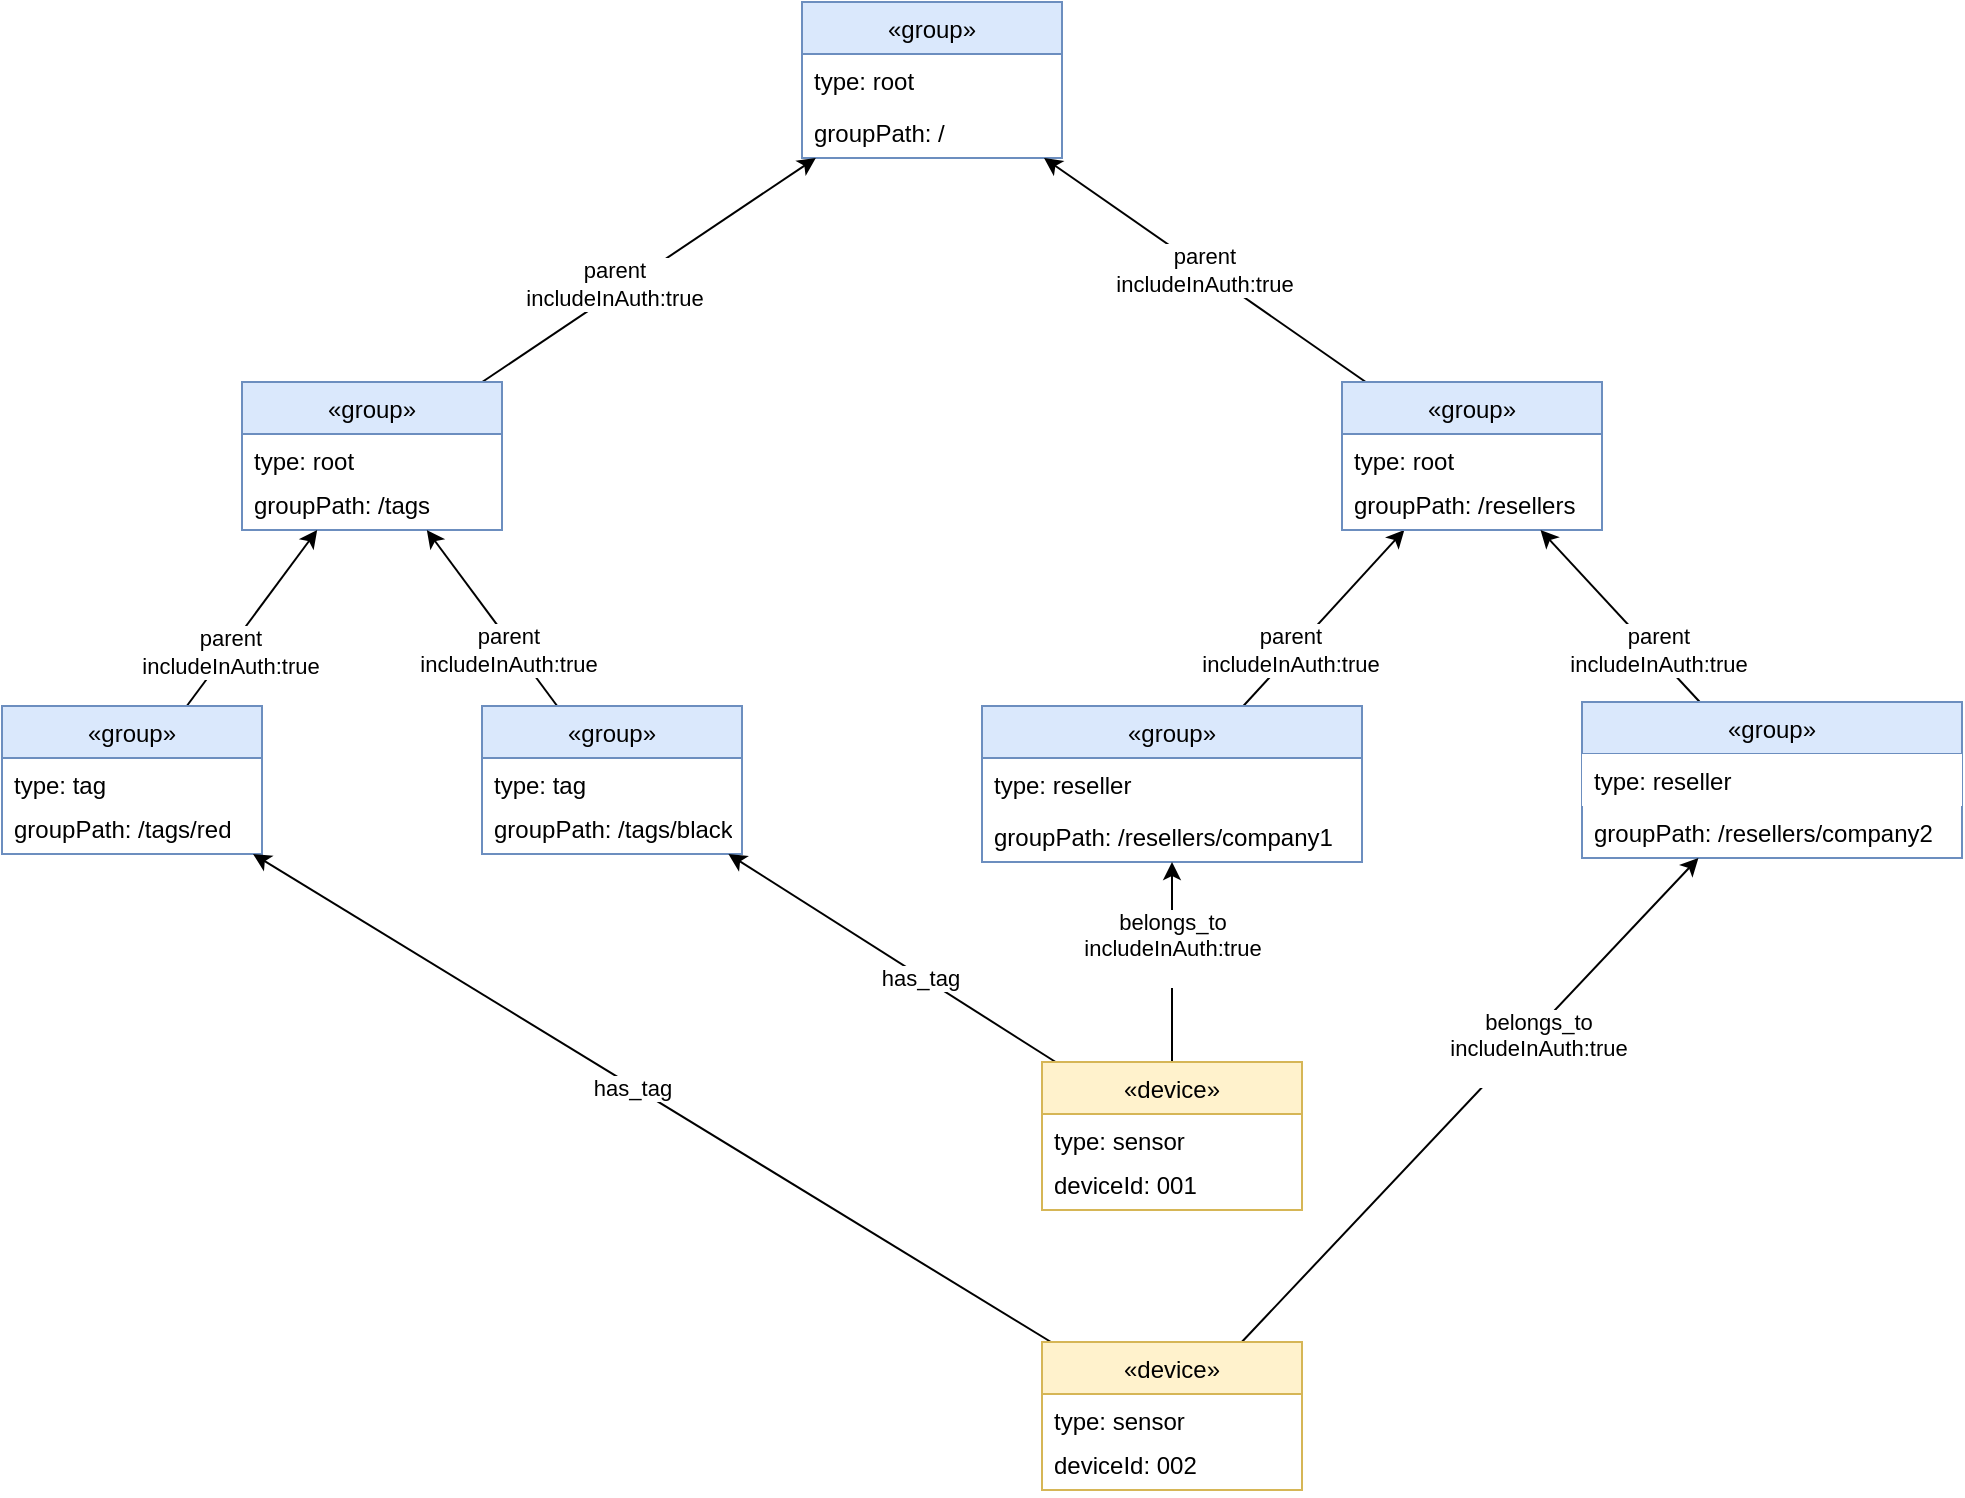 <mxfile version="16.5.1" type="device"><diagram id="d6axetw3MpVGLJor1dwf" name="Page-1"><mxGraphModel dx="2004" dy="2014" grid="1" gridSize="10" guides="1" tooltips="1" connect="1" arrows="1" fold="1" page="1" pageScale="1" pageWidth="850" pageHeight="1100" math="0" shadow="0"><root><mxCell id="0"/><mxCell id="1" parent="0"/><mxCell id="16LIvIX0uzJv8FGXPv40-6" value="«group»" style="swimlane;fontStyle=0;childLayout=stackLayout;horizontal=1;startSize=26;fillColor=#dae8fc;horizontalStack=0;resizeParent=1;resizeParentMax=0;resizeLast=0;collapsible=1;marginBottom=0;strokeColor=#6c8ebf;" vertex="1" parent="1"><mxGeometry x="120" y="-30" width="130" height="78" as="geometry"><mxRectangle x="240" y="40" width="90" height="26" as="alternateBounds"/></mxGeometry></mxCell><mxCell id="16LIvIX0uzJv8FGXPv40-7" value="type: root" style="text;strokeColor=none;fillColor=none;align=left;verticalAlign=top;spacingLeft=4;spacingRight=4;overflow=hidden;rotatable=0;points=[[0,0.5],[1,0.5]];portConstraint=eastwest;" vertex="1" parent="16LIvIX0uzJv8FGXPv40-6"><mxGeometry y="26" width="130" height="26" as="geometry"/></mxCell><mxCell id="16LIvIX0uzJv8FGXPv40-8" value="groupPath: /" style="text;strokeColor=none;fillColor=none;align=left;verticalAlign=top;spacingLeft=4;spacingRight=4;overflow=hidden;rotatable=0;points=[[0,0.5],[1,0.5]];portConstraint=eastwest;" vertex="1" parent="16LIvIX0uzJv8FGXPv40-6"><mxGeometry y="52" width="130" height="26" as="geometry"/></mxCell><mxCell id="16LIvIX0uzJv8FGXPv40-50" style="rounded=0;orthogonalLoop=1;jettySize=auto;html=1;" edge="1" parent="1" source="16LIvIX0uzJv8FGXPv40-15" target="16LIvIX0uzJv8FGXPv40-21"><mxGeometry relative="1" as="geometry"/></mxCell><mxCell id="16LIvIX0uzJv8FGXPv40-51" value="parent&lt;br&gt;includeInAuth:true" style="edgeLabel;html=1;align=center;verticalAlign=middle;resizable=0;points=[];" vertex="1" connectable="0" parent="16LIvIX0uzJv8FGXPv40-50"><mxGeometry x="-0.387" y="2" relative="1" as="geometry"><mxPoint as="offset"/></mxGeometry></mxCell><mxCell id="16LIvIX0uzJv8FGXPv40-15" value="«group»" style="swimlane;fontStyle=0;childLayout=stackLayout;horizontal=1;startSize=26;fillColor=#dae8fc;horizontalStack=0;resizeParent=1;resizeParentMax=0;resizeLast=0;collapsible=1;marginBottom=0;strokeColor=#6c8ebf;" vertex="1" parent="1"><mxGeometry x="210" y="322" width="190" height="78" as="geometry"><mxRectangle x="240" y="40" width="90" height="26" as="alternateBounds"/></mxGeometry></mxCell><mxCell id="16LIvIX0uzJv8FGXPv40-16" value="type: reseller" style="text;strokeColor=none;fillColor=none;align=left;verticalAlign=top;spacingLeft=4;spacingRight=4;overflow=hidden;rotatable=0;points=[[0,0.5],[1,0.5]];portConstraint=eastwest;" vertex="1" parent="16LIvIX0uzJv8FGXPv40-15"><mxGeometry y="26" width="190" height="26" as="geometry"/></mxCell><mxCell id="16LIvIX0uzJv8FGXPv40-17" value="groupPath: /resellers/company1" style="text;strokeColor=none;fillColor=none;align=left;verticalAlign=top;spacingLeft=4;spacingRight=4;overflow=hidden;rotatable=0;points=[[0,0.5],[1,0.5]];portConstraint=eastwest;" vertex="1" parent="16LIvIX0uzJv8FGXPv40-15"><mxGeometry y="52" width="190" height="26" as="geometry"/></mxCell><mxCell id="16LIvIX0uzJv8FGXPv40-49" value="parent&lt;br&gt;includeInAuth:true" style="rounded=0;orthogonalLoop=1;jettySize=auto;html=1;" edge="1" parent="1" source="16LIvIX0uzJv8FGXPv40-21" target="16LIvIX0uzJv8FGXPv40-6"><mxGeometry relative="1" as="geometry"/></mxCell><mxCell id="16LIvIX0uzJv8FGXPv40-21" value="«group»" style="swimlane;fontStyle=0;childLayout=stackLayout;horizontal=1;startSize=26;fillColor=#dae8fc;horizontalStack=0;resizeParent=1;resizeParentMax=0;resizeLast=0;collapsible=1;marginBottom=0;strokeColor=#6c8ebf;" vertex="1" parent="1"><mxGeometry x="390" y="160" width="130" height="74" as="geometry"><mxRectangle x="240" y="40" width="90" height="26" as="alternateBounds"/></mxGeometry></mxCell><mxCell id="16LIvIX0uzJv8FGXPv40-22" value="type: root" style="text;strokeColor=none;fillColor=none;align=left;verticalAlign=top;spacingLeft=4;spacingRight=4;overflow=hidden;rotatable=0;points=[[0,0.5],[1,0.5]];portConstraint=eastwest;" vertex="1" parent="16LIvIX0uzJv8FGXPv40-21"><mxGeometry y="26" width="130" height="22" as="geometry"/></mxCell><mxCell id="16LIvIX0uzJv8FGXPv40-23" value="groupPath: /resellers" style="text;strokeColor=none;fillColor=none;align=left;verticalAlign=top;spacingLeft=4;spacingRight=4;overflow=hidden;rotatable=0;points=[[0,0.5],[1,0.5]];portConstraint=eastwest;" vertex="1" parent="16LIvIX0uzJv8FGXPv40-21"><mxGeometry y="48" width="130" height="26" as="geometry"/></mxCell><mxCell id="16LIvIX0uzJv8FGXPv40-52" style="rounded=0;orthogonalLoop=1;jettySize=auto;html=1;" edge="1" parent="1" source="16LIvIX0uzJv8FGXPv40-24" target="16LIvIX0uzJv8FGXPv40-21"><mxGeometry relative="1" as="geometry"/></mxCell><mxCell id="16LIvIX0uzJv8FGXPv40-53" value="parent&lt;br&gt;includeInAuth:true" style="edgeLabel;html=1;align=center;verticalAlign=middle;resizable=0;points=[];" vertex="1" connectable="0" parent="16LIvIX0uzJv8FGXPv40-52"><mxGeometry x="-0.432" y="-2" relative="1" as="geometry"><mxPoint as="offset"/></mxGeometry></mxCell><mxCell id="16LIvIX0uzJv8FGXPv40-24" value="«group»" style="swimlane;fontStyle=0;childLayout=stackLayout;horizontal=1;startSize=26;fillColor=#dae8fc;horizontalStack=0;resizeParent=1;resizeParentMax=0;resizeLast=0;collapsible=1;marginBottom=0;strokeColor=#6c8ebf;" vertex="1" parent="1"><mxGeometry x="510" y="320" width="190" height="78" as="geometry"><mxRectangle x="240" y="40" width="90" height="26" as="alternateBounds"/></mxGeometry></mxCell><mxCell id="16LIvIX0uzJv8FGXPv40-25" value="type: reseller" style="text;strokeColor=none;fillColor=default;align=left;verticalAlign=top;spacingLeft=4;spacingRight=4;overflow=hidden;rotatable=0;points=[[0,0.5],[1,0.5]];portConstraint=eastwest;" vertex="1" parent="16LIvIX0uzJv8FGXPv40-24"><mxGeometry y="26" width="190" height="26" as="geometry"/></mxCell><mxCell id="16LIvIX0uzJv8FGXPv40-26" value="groupPath: /resellers/company2" style="text;strokeColor=none;fillColor=none;align=left;verticalAlign=top;spacingLeft=4;spacingRight=4;overflow=hidden;rotatable=0;points=[[0,0.5],[1,0.5]];portConstraint=eastwest;" vertex="1" parent="16LIvIX0uzJv8FGXPv40-24"><mxGeometry y="52" width="190" height="26" as="geometry"/></mxCell><mxCell id="16LIvIX0uzJv8FGXPv40-58" style="rounded=0;orthogonalLoop=1;jettySize=auto;html=1;" edge="1" parent="1" source="16LIvIX0uzJv8FGXPv40-40" target="16LIvIX0uzJv8FGXPv40-6"><mxGeometry relative="1" as="geometry"/></mxCell><mxCell id="16LIvIX0uzJv8FGXPv40-59" value="parent&lt;br&gt;includeInAuth:true" style="edgeLabel;html=1;align=center;verticalAlign=middle;resizable=0;points=[];" vertex="1" connectable="0" parent="16LIvIX0uzJv8FGXPv40-58"><mxGeometry x="-0.62" y="3" relative="1" as="geometry"><mxPoint x="36" y="-26" as="offset"/></mxGeometry></mxCell><mxCell id="16LIvIX0uzJv8FGXPv40-40" value="«group»" style="swimlane;fontStyle=0;childLayout=stackLayout;horizontal=1;startSize=26;fillColor=#dae8fc;horizontalStack=0;resizeParent=1;resizeParentMax=0;resizeLast=0;collapsible=1;marginBottom=0;strokeColor=#6c8ebf;" vertex="1" parent="1"><mxGeometry x="-160" y="160" width="130" height="74" as="geometry"><mxRectangle x="240" y="40" width="90" height="26" as="alternateBounds"/></mxGeometry></mxCell><mxCell id="16LIvIX0uzJv8FGXPv40-41" value="type: root" style="text;strokeColor=none;fillColor=none;align=left;verticalAlign=top;spacingLeft=4;spacingRight=4;overflow=hidden;rotatable=0;points=[[0,0.5],[1,0.5]];portConstraint=eastwest;" vertex="1" parent="16LIvIX0uzJv8FGXPv40-40"><mxGeometry y="26" width="130" height="22" as="geometry"/></mxCell><mxCell id="16LIvIX0uzJv8FGXPv40-42" value="groupPath: /tags" style="text;strokeColor=none;fillColor=none;align=left;verticalAlign=top;spacingLeft=4;spacingRight=4;overflow=hidden;rotatable=0;points=[[0,0.5],[1,0.5]];portConstraint=eastwest;" vertex="1" parent="16LIvIX0uzJv8FGXPv40-40"><mxGeometry y="48" width="130" height="26" as="geometry"/></mxCell><mxCell id="16LIvIX0uzJv8FGXPv40-54" style="rounded=0;orthogonalLoop=1;jettySize=auto;html=1;" edge="1" parent="1" source="16LIvIX0uzJv8FGXPv40-43" target="16LIvIX0uzJv8FGXPv40-40"><mxGeometry relative="1" as="geometry"/></mxCell><mxCell id="16LIvIX0uzJv8FGXPv40-55" value="parent&lt;br&gt;includeInAuth:true" style="edgeLabel;html=1;align=center;verticalAlign=middle;resizable=0;points=[];" vertex="1" connectable="0" parent="16LIvIX0uzJv8FGXPv40-54"><mxGeometry x="-0.369" y="-1" relative="1" as="geometry"><mxPoint as="offset"/></mxGeometry></mxCell><mxCell id="16LIvIX0uzJv8FGXPv40-43" value="«group»" style="swimlane;fontStyle=0;childLayout=stackLayout;horizontal=1;startSize=26;fillColor=#dae8fc;horizontalStack=0;resizeParent=1;resizeParentMax=0;resizeLast=0;collapsible=1;marginBottom=0;strokeColor=#6c8ebf;" vertex="1" parent="1"><mxGeometry x="-280" y="322" width="130" height="74" as="geometry"><mxRectangle x="240" y="40" width="90" height="26" as="alternateBounds"/></mxGeometry></mxCell><mxCell id="16LIvIX0uzJv8FGXPv40-44" value="type: tag" style="text;strokeColor=none;fillColor=none;align=left;verticalAlign=top;spacingLeft=4;spacingRight=4;overflow=hidden;rotatable=0;points=[[0,0.5],[1,0.5]];portConstraint=eastwest;" vertex="1" parent="16LIvIX0uzJv8FGXPv40-43"><mxGeometry y="26" width="130" height="22" as="geometry"/></mxCell><mxCell id="16LIvIX0uzJv8FGXPv40-45" value="groupPath: /tags/red" style="text;strokeColor=none;fillColor=none;align=left;verticalAlign=top;spacingLeft=4;spacingRight=4;overflow=hidden;rotatable=0;points=[[0,0.5],[1,0.5]];portConstraint=eastwest;" vertex="1" parent="16LIvIX0uzJv8FGXPv40-43"><mxGeometry y="48" width="130" height="26" as="geometry"/></mxCell><mxCell id="16LIvIX0uzJv8FGXPv40-56" style="rounded=0;orthogonalLoop=1;jettySize=auto;html=1;" edge="1" parent="1" source="16LIvIX0uzJv8FGXPv40-46" target="16LIvIX0uzJv8FGXPv40-40"><mxGeometry relative="1" as="geometry"/></mxCell><mxCell id="16LIvIX0uzJv8FGXPv40-57" value="parent&lt;br&gt;includeInAuth:true" style="edgeLabel;html=1;align=center;verticalAlign=middle;resizable=0;points=[];" vertex="1" connectable="0" parent="16LIvIX0uzJv8FGXPv40-56"><mxGeometry x="-0.304" y="3" relative="1" as="geometry"><mxPoint as="offset"/></mxGeometry></mxCell><mxCell id="16LIvIX0uzJv8FGXPv40-46" value="«group»" style="swimlane;fontStyle=0;childLayout=stackLayout;horizontal=1;startSize=26;fillColor=#dae8fc;horizontalStack=0;resizeParent=1;resizeParentMax=0;resizeLast=0;collapsible=1;marginBottom=0;strokeColor=#6c8ebf;" vertex="1" parent="1"><mxGeometry x="-40" y="322" width="130" height="74" as="geometry"><mxRectangle x="240" y="40" width="90" height="26" as="alternateBounds"/></mxGeometry></mxCell><mxCell id="16LIvIX0uzJv8FGXPv40-47" value="type: tag" style="text;strokeColor=none;fillColor=none;align=left;verticalAlign=top;spacingLeft=4;spacingRight=4;overflow=hidden;rotatable=0;points=[[0,0.5],[1,0.5]];portConstraint=eastwest;" vertex="1" parent="16LIvIX0uzJv8FGXPv40-46"><mxGeometry y="26" width="130" height="22" as="geometry"/></mxCell><mxCell id="16LIvIX0uzJv8FGXPv40-48" value="groupPath: /tags/black" style="text;strokeColor=none;fillColor=none;align=left;verticalAlign=top;spacingLeft=4;spacingRight=4;overflow=hidden;rotatable=0;points=[[0,0.5],[1,0.5]];portConstraint=eastwest;" vertex="1" parent="16LIvIX0uzJv8FGXPv40-46"><mxGeometry y="48" width="130" height="26" as="geometry"/></mxCell><mxCell id="16LIvIX0uzJv8FGXPv40-66" style="edgeStyle=none;rounded=0;orthogonalLoop=1;jettySize=auto;html=1;" edge="1" parent="1" source="16LIvIX0uzJv8FGXPv40-60" target="16LIvIX0uzJv8FGXPv40-15"><mxGeometry relative="1" as="geometry"/></mxCell><mxCell id="16LIvIX0uzJv8FGXPv40-68" value="belongs_to&lt;br&gt;includeInAuth:true&lt;br&gt;&lt;span style=&quot;color: rgba(0 , 0 , 0 , 0) ; font-family: monospace ; font-size: 0px ; background-color: rgb(248 , 249 , 250)&quot;&gt;%3CmxGraphModel%3E%3Croot%3E%3CmxCell%20id%3D%220%22%2F%3E%3CmxCell%20id%3D%221%22%20parent%3D%220%22%2F%3E%3CmxCell%20id%3D%222%22%20value%3D%22%C2%ABdevice%C2%BB%22%20style%3D%22swimlane%3BfontStyle%3D0%3BchildLayout%3DstackLayout%3Bhorizontal%3D1%3BstartSize%3D26%3BfillColor%3Dnone%3BhorizontalStack%3D0%3BresizeParent%3D1%3BresizeParentMax%3D0%3BresizeLast%3D0%3Bcollapsible%3D1%3BmarginBottom%3D0%3B%22%20vertex%3D%221%22%20parent%3D%221%22%3E%3CmxGeometry%20y%3D%22520%22%20width%3D%22130%22%20height%3D%2274%22%20as%3D%22geometry%22%3E%3CmxRectangle%20x%3D%22240%22%20y%3D%2240%22%20width%3D%2290%22%20height%3D%2226%22%20as%3D%22alternateBounds%22%2F%3E%3C%2FmxGeometry%3E%3C%2FmxCell%3E%3CmxCell%20id%3D%223%22%20value%3D%22type%3A%20sensor%22%20style%3D%22text%3BstrokeColor%3Dnone%3BfillColor%3Dnone%3Balign%3Dleft%3BverticalAlign%3Dtop%3BspacingLeft%3D4%3BspacingRight%3D4%3Boverflow%3Dhidden%3Brotatable%3D0%3Bpoints%3D%5B%5B0%2C0.5%5D%2C%5B1%2C0.5%5D%5D%3BportConstraint%3Deastwest%3B%22%20vertex%3D%221%22%20parent%3D%222%22%3E%3CmxGeometry%20y%3D%2226%22%20width%3D%22130%22%20height%3D%2222%22%20as%3D%22geometry%22%2F%3E%3C%2FmxCell%3E%3CmxCell%20id%3D%224%22%20value%3D%22deviceId%3A%20001%22%20style%3D%22text%3BstrokeColor%3Dnone%3BfillColor%3Dnone%3Balign%3Dleft%3BverticalAlign%3Dtop%3BspacingLeft%3D4%3BspacingRight%3D4%3Boverflow%3Dhidden%3Brotatable%3D0%3Bpoints%3D%5B%5B0%2C0.5%5D%2C%5B1%2C0.5%5D%5D%3BportConstraint%3Deastwest%3B%22%20vertex%3D%221%22%20parent%3D%222%22%3E%3CmxGeometry%20y%3D%2248%22%20width%3D%22130%22%20height%3D%2226%22%20as%3D%22geometry%22%2F%3E%3C%2FmxCell%3E%3C%2Froot%3E%3C%2FmxGraphModel%3&lt;/span&gt;" style="edgeLabel;html=1;align=center;verticalAlign=middle;resizable=0;points=[];" vertex="1" connectable="0" parent="16LIvIX0uzJv8FGXPv40-66"><mxGeometry x="0.283" relative="1" as="geometry"><mxPoint y="7" as="offset"/></mxGeometry></mxCell><mxCell id="16LIvIX0uzJv8FGXPv40-70" style="edgeStyle=none;rounded=0;orthogonalLoop=1;jettySize=auto;html=1;" edge="1" parent="1" source="16LIvIX0uzJv8FGXPv40-60" target="16LIvIX0uzJv8FGXPv40-46"><mxGeometry relative="1" as="geometry"/></mxCell><mxCell id="16LIvIX0uzJv8FGXPv40-72" value="has_tag" style="edgeLabel;html=1;align=center;verticalAlign=middle;resizable=0;points=[];" vertex="1" connectable="0" parent="16LIvIX0uzJv8FGXPv40-70"><mxGeometry x="-0.177" y="1" relative="1" as="geometry"><mxPoint as="offset"/></mxGeometry></mxCell><mxCell id="16LIvIX0uzJv8FGXPv40-60" value="«device»" style="swimlane;fontStyle=0;childLayout=stackLayout;horizontal=1;startSize=26;fillColor=#fff2cc;horizontalStack=0;resizeParent=1;resizeParentMax=0;resizeLast=0;collapsible=1;marginBottom=0;strokeColor=#d6b656;" vertex="1" parent="1"><mxGeometry x="240" y="500" width="130" height="74" as="geometry"><mxRectangle x="240" y="40" width="90" height="26" as="alternateBounds"/></mxGeometry></mxCell><mxCell id="16LIvIX0uzJv8FGXPv40-61" value="type: sensor" style="text;strokeColor=none;fillColor=none;align=left;verticalAlign=top;spacingLeft=4;spacingRight=4;overflow=hidden;rotatable=0;points=[[0,0.5],[1,0.5]];portConstraint=eastwest;" vertex="1" parent="16LIvIX0uzJv8FGXPv40-60"><mxGeometry y="26" width="130" height="22" as="geometry"/></mxCell><mxCell id="16LIvIX0uzJv8FGXPv40-62" value="deviceId: 001" style="text;strokeColor=none;fillColor=none;align=left;verticalAlign=top;spacingLeft=4;spacingRight=4;overflow=hidden;rotatable=0;points=[[0,0.5],[1,0.5]];portConstraint=eastwest;" vertex="1" parent="16LIvIX0uzJv8FGXPv40-60"><mxGeometry y="48" width="130" height="26" as="geometry"/></mxCell><mxCell id="16LIvIX0uzJv8FGXPv40-67" style="edgeStyle=none;rounded=0;orthogonalLoop=1;jettySize=auto;html=1;" edge="1" parent="1" source="16LIvIX0uzJv8FGXPv40-63" target="16LIvIX0uzJv8FGXPv40-24"><mxGeometry relative="1" as="geometry"/></mxCell><mxCell id="16LIvIX0uzJv8FGXPv40-69" value="belongs_to&lt;br&gt;includeInAuth:true&lt;br&gt;&lt;span style=&quot;color: rgba(0 , 0 , 0 , 0) ; font-family: monospace ; font-size: 0px ; background-color: rgb(248 , 249 , 250)&quot;&gt;%3CmxGraphModel%3E%3Croot%3E%3CmxCell%20id%3D%220%22%2F%3E%3CmxCell%20id%3D%221%22%20parent%3D%220%22%2F%3E%3CmxCell%20id%3D%222%22%20value%3D%22%C2%ABdevice%C2%BB%22%20style%3D%22swimlane%3BfontStyle%3D0%3BchildLayout%3DstackLayout%3Bhorizontal%3D1%3BstartSize%3D26%3BfillColor%3Dnone%3BhorizontalStack%3D0%3BresizeParent%3D1%3BresizeParentMax%3D0%3BresizeLast%3D0%3Bcollapsible%3D1%3BmarginBottom%3D0%3B%22%20vertex%3D%221%22%20parent%3D%221%22%3E%3CmxGeometry%20y%3D%22520%22%20width%3D%22130%22%20height%3D%2274%22%20as%3D%22geometry%22%3E%3CmxRectangle%20x%3D%22240%22%20y%3D%2240%22%20width%3D%2290%22%20height%3D%2226%22%20as%3D%22alternateBounds%22%2F%3E%3C%2FmxGeometry%3E%3C%2FmxCell%3E%3CmxCell%20id%3D%223%22%20value%3D%22type%3A%20sensor%22%20style%3D%22text%3BstrokeColor%3Dnone%3BfillColor%3Dnone%3Balign%3Dleft%3BverticalAlign%3Dtop%3BspacingLeft%3D4%3BspacingRight%3D4%3Boverflow%3Dhidden%3Brotatable%3D0%3Bpoints%3D%5B%5B0%2C0.5%5D%2C%5B1%2C0.5%5D%5D%3BportConstraint%3Deastwest%3B%22%20vertex%3D%221%22%20parent%3D%222%22%3E%3CmxGeometry%20y%3D%2226%22%20width%3D%22130%22%20height%3D%2222%22%20as%3D%22geometry%22%2F%3E%3C%2FmxCell%3E%3CmxCell%20id%3D%224%22%20value%3D%22deviceId%3A%20001%22%20style%3D%22text%3BstrokeColor%3Dnone%3BfillColor%3Dnone%3Balign%3Dleft%3BverticalAlign%3Dtop%3BspacingLeft%3D4%3BspacingRight%3D4%3Boverflow%3Dhidden%3Brotatable%3D0%3Bpoints%3D%5B%5B0%2C0.5%5D%2C%5B1%2C0.5%5D%5D%3BportConstraint%3Deastwest%3B%22%20vertex%3D%221%22%20parent%3D%222%22%3E%3CmxGeometry%20y%3D%2248%22%20width%3D%22130%22%20height%3D%2226%22%20as%3D%22geometry%22%2F%3E%3C%2FmxCell%3E%3C%2Froot%3E%3C%2FmxGraphModel%3E&lt;/span&gt;" style="edgeLabel;html=1;align=center;verticalAlign=middle;resizable=0;points=[];" vertex="1" connectable="0" parent="16LIvIX0uzJv8FGXPv40-67"><mxGeometry x="0.295" y="-1" relative="1" as="geometry"><mxPoint x="-1" y="9" as="offset"/></mxGeometry></mxCell><mxCell id="16LIvIX0uzJv8FGXPv40-71" style="edgeStyle=none;rounded=0;orthogonalLoop=1;jettySize=auto;html=1;" edge="1" parent="1" source="16LIvIX0uzJv8FGXPv40-63" target="16LIvIX0uzJv8FGXPv40-43"><mxGeometry relative="1" as="geometry"/></mxCell><mxCell id="16LIvIX0uzJv8FGXPv40-73" value="has_tag" style="edgeLabel;html=1;align=center;verticalAlign=middle;resizable=0;points=[];" vertex="1" connectable="0" parent="16LIvIX0uzJv8FGXPv40-71"><mxGeometry x="0.048" y="1" relative="1" as="geometry"><mxPoint as="offset"/></mxGeometry></mxCell><mxCell id="16LIvIX0uzJv8FGXPv40-63" value="«device»" style="swimlane;fontStyle=0;childLayout=stackLayout;horizontal=1;startSize=26;fillColor=#fff2cc;horizontalStack=0;resizeParent=1;resizeParentMax=0;resizeLast=0;collapsible=1;marginBottom=0;strokeColor=#d6b656;" vertex="1" parent="1"><mxGeometry x="240" y="640" width="130" height="74" as="geometry"><mxRectangle x="240" y="40" width="90" height="26" as="alternateBounds"/></mxGeometry></mxCell><mxCell id="16LIvIX0uzJv8FGXPv40-64" value="type: sensor" style="text;strokeColor=none;fillColor=none;align=left;verticalAlign=top;spacingLeft=4;spacingRight=4;overflow=hidden;rotatable=0;points=[[0,0.5],[1,0.5]];portConstraint=eastwest;" vertex="1" parent="16LIvIX0uzJv8FGXPv40-63"><mxGeometry y="26" width="130" height="22" as="geometry"/></mxCell><mxCell id="16LIvIX0uzJv8FGXPv40-65" value="deviceId: 002" style="text;strokeColor=none;fillColor=none;align=left;verticalAlign=top;spacingLeft=4;spacingRight=4;overflow=hidden;rotatable=0;points=[[0,0.5],[1,0.5]];portConstraint=eastwest;" vertex="1" parent="16LIvIX0uzJv8FGXPv40-63"><mxGeometry y="48" width="130" height="26" as="geometry"/></mxCell></root></mxGraphModel></diagram></mxfile>